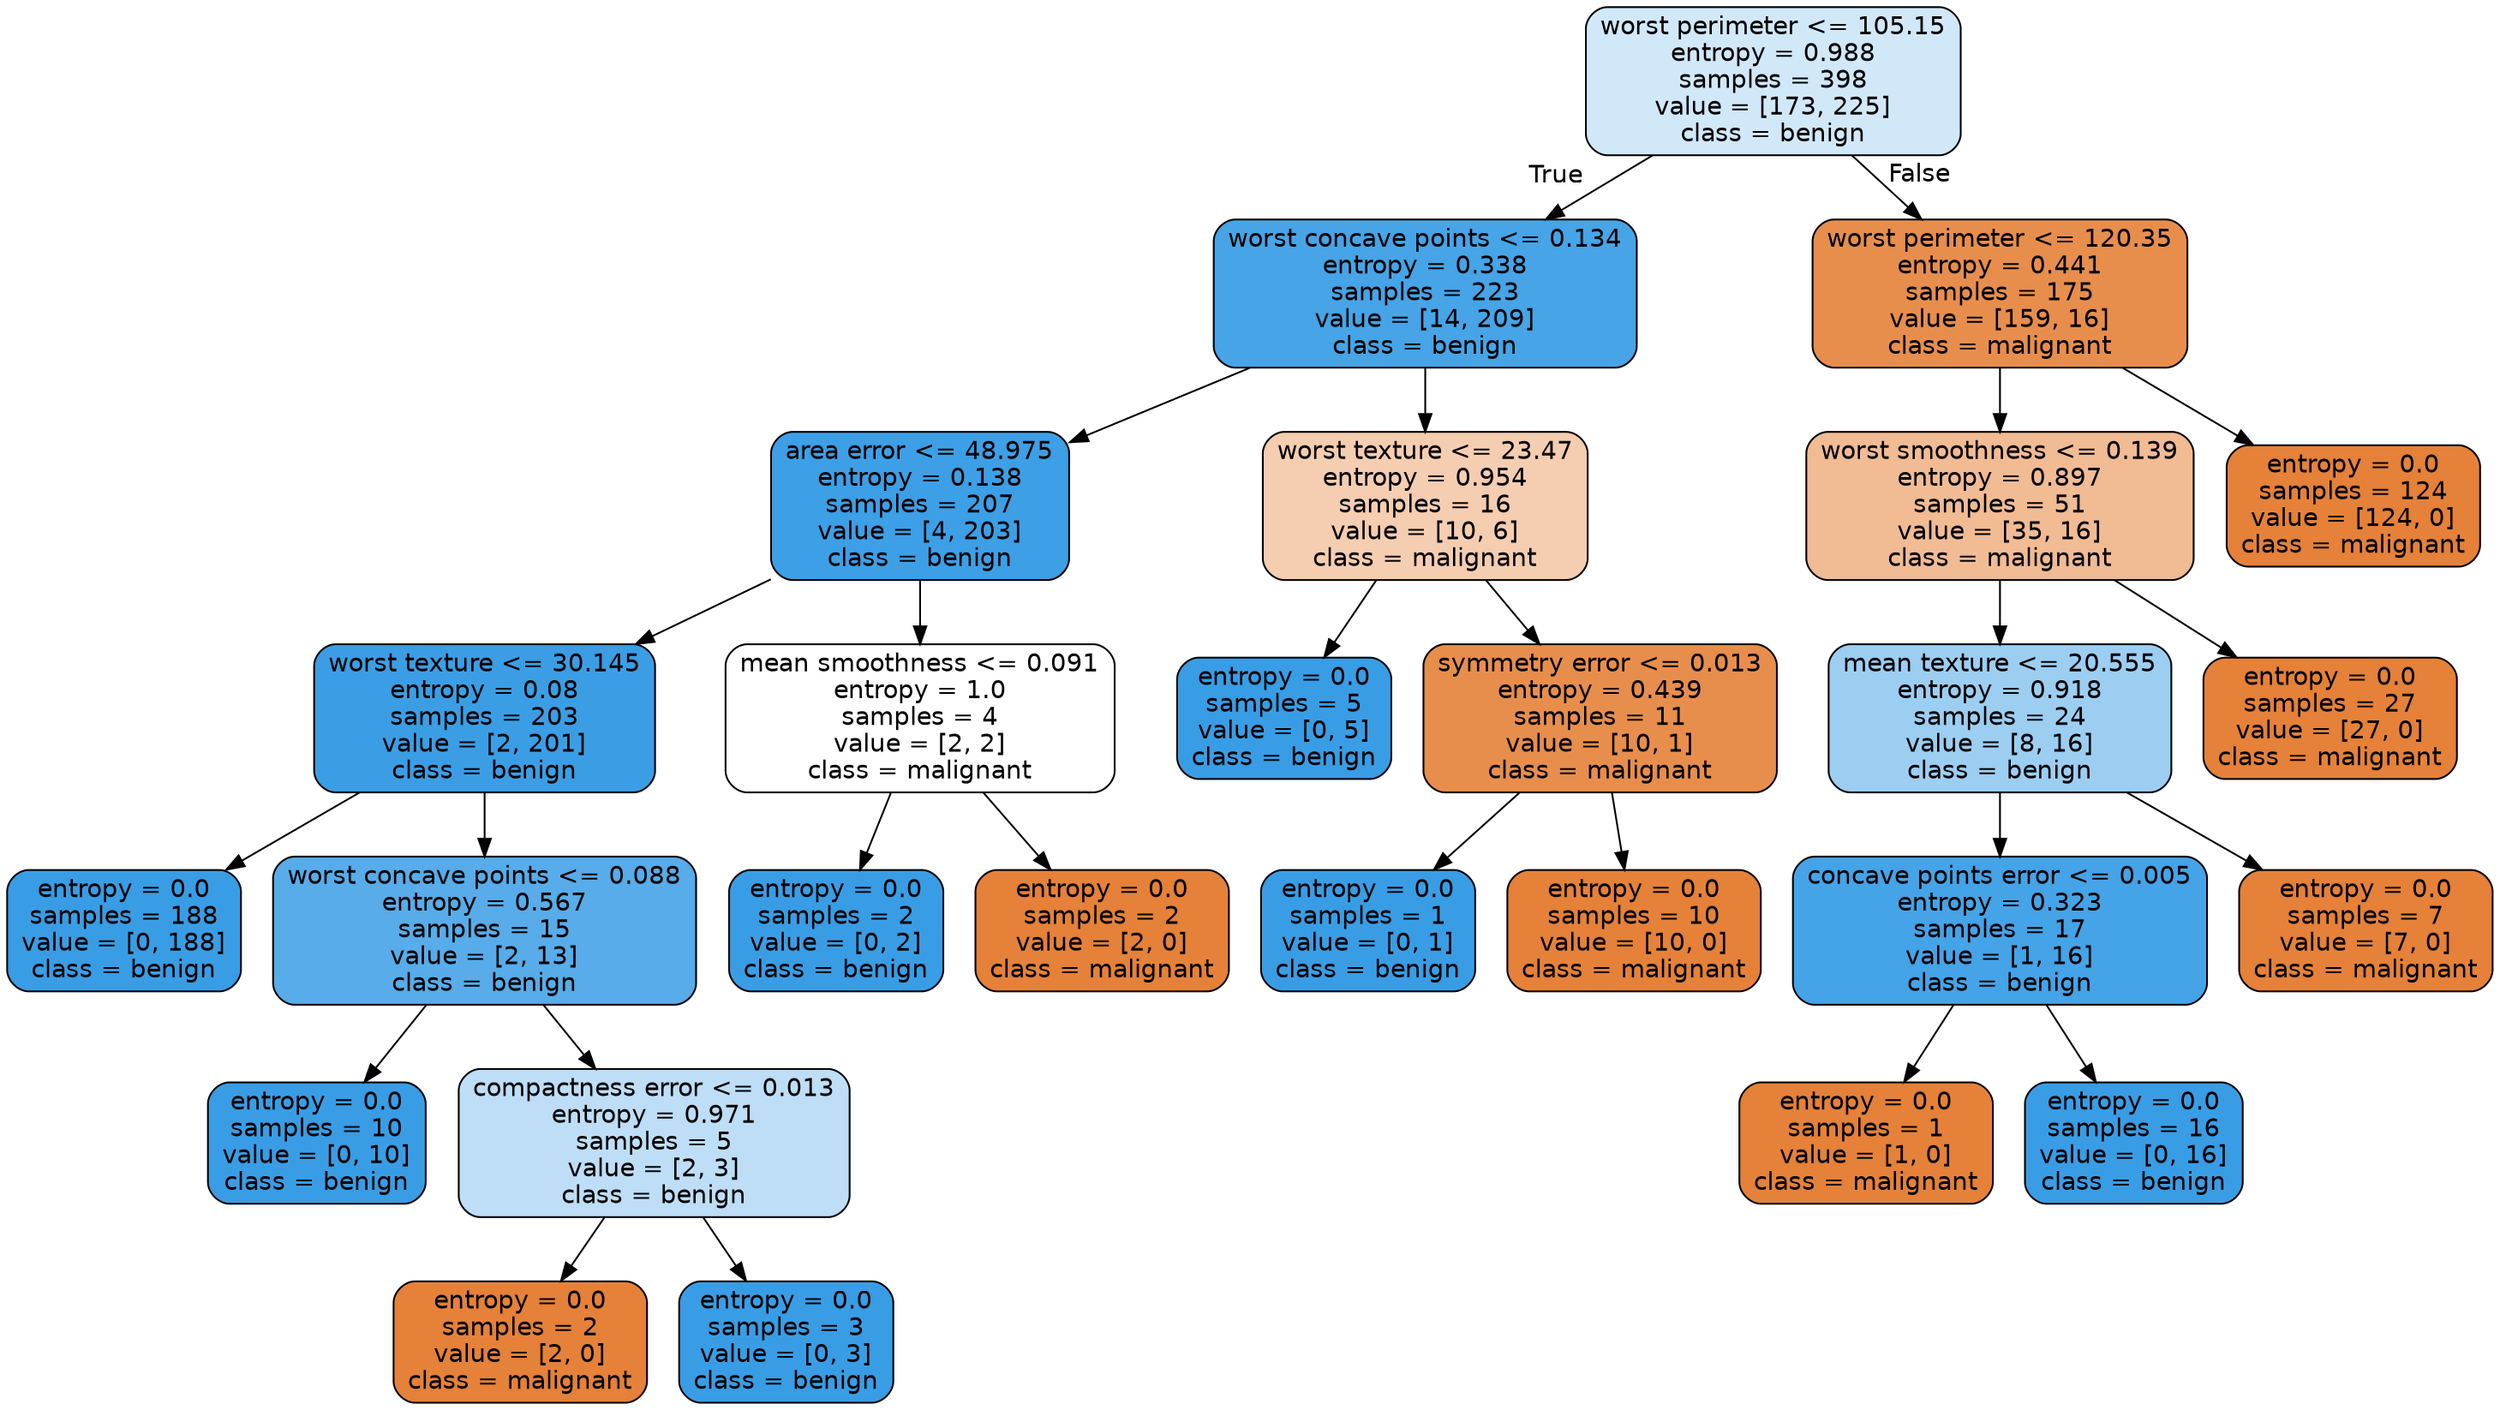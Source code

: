 digraph Tree {
node [shape=box, style="filled, rounded", color="black", fontname="helvetica"] ;
edge [fontname="helvetica"] ;
0 [label="worst perimeter <= 105.15\nentropy = 0.988\nsamples = 398\nvalue = [173, 225]\nclass = benign", fillcolor="#d1e8f9"] ;
1 [label="worst concave points <= 0.134\nentropy = 0.338\nsamples = 223\nvalue = [14, 209]\nclass = benign", fillcolor="#46a4e7"] ;
0 -> 1 [labeldistance=2.5, labelangle=45, headlabel="True"] ;
2 [label="area error <= 48.975\nentropy = 0.138\nsamples = 207\nvalue = [4, 203]\nclass = benign", fillcolor="#3d9fe6"] ;
1 -> 2 ;
3 [label="worst texture <= 30.145\nentropy = 0.08\nsamples = 203\nvalue = [2, 201]\nclass = benign", fillcolor="#3b9ee5"] ;
2 -> 3 ;
4 [label="entropy = 0.0\nsamples = 188\nvalue = [0, 188]\nclass = benign", fillcolor="#399de5"] ;
3 -> 4 ;
5 [label="worst concave points <= 0.088\nentropy = 0.567\nsamples = 15\nvalue = [2, 13]\nclass = benign", fillcolor="#57ace9"] ;
3 -> 5 ;
6 [label="entropy = 0.0\nsamples = 10\nvalue = [0, 10]\nclass = benign", fillcolor="#399de5"] ;
5 -> 6 ;
7 [label="compactness error <= 0.013\nentropy = 0.971\nsamples = 5\nvalue = [2, 3]\nclass = benign", fillcolor="#bddef6"] ;
5 -> 7 ;
8 [label="entropy = 0.0\nsamples = 2\nvalue = [2, 0]\nclass = malignant", fillcolor="#e58139"] ;
7 -> 8 ;
9 [label="entropy = 0.0\nsamples = 3\nvalue = [0, 3]\nclass = benign", fillcolor="#399de5"] ;
7 -> 9 ;
10 [label="mean smoothness <= 0.091\nentropy = 1.0\nsamples = 4\nvalue = [2, 2]\nclass = malignant", fillcolor="#ffffff"] ;
2 -> 10 ;
11 [label="entropy = 0.0\nsamples = 2\nvalue = [0, 2]\nclass = benign", fillcolor="#399de5"] ;
10 -> 11 ;
12 [label="entropy = 0.0\nsamples = 2\nvalue = [2, 0]\nclass = malignant", fillcolor="#e58139"] ;
10 -> 12 ;
13 [label="worst texture <= 23.47\nentropy = 0.954\nsamples = 16\nvalue = [10, 6]\nclass = malignant", fillcolor="#f5cdb0"] ;
1 -> 13 ;
14 [label="entropy = 0.0\nsamples = 5\nvalue = [0, 5]\nclass = benign", fillcolor="#399de5"] ;
13 -> 14 ;
15 [label="symmetry error <= 0.013\nentropy = 0.439\nsamples = 11\nvalue = [10, 1]\nclass = malignant", fillcolor="#e88e4d"] ;
13 -> 15 ;
16 [label="entropy = 0.0\nsamples = 1\nvalue = [0, 1]\nclass = benign", fillcolor="#399de5"] ;
15 -> 16 ;
17 [label="entropy = 0.0\nsamples = 10\nvalue = [10, 0]\nclass = malignant", fillcolor="#e58139"] ;
15 -> 17 ;
18 [label="worst perimeter <= 120.35\nentropy = 0.441\nsamples = 175\nvalue = [159, 16]\nclass = malignant", fillcolor="#e88e4d"] ;
0 -> 18 [labeldistance=2.5, labelangle=-45, headlabel="False"] ;
19 [label="worst smoothness <= 0.139\nentropy = 0.897\nsamples = 51\nvalue = [35, 16]\nclass = malignant", fillcolor="#f1bb94"] ;
18 -> 19 ;
20 [label="mean texture <= 20.555\nentropy = 0.918\nsamples = 24\nvalue = [8, 16]\nclass = benign", fillcolor="#9ccef2"] ;
19 -> 20 ;
21 [label="concave points error <= 0.005\nentropy = 0.323\nsamples = 17\nvalue = [1, 16]\nclass = benign", fillcolor="#45a3e7"] ;
20 -> 21 ;
22 [label="entropy = 0.0\nsamples = 1\nvalue = [1, 0]\nclass = malignant", fillcolor="#e58139"] ;
21 -> 22 ;
23 [label="entropy = 0.0\nsamples = 16\nvalue = [0, 16]\nclass = benign", fillcolor="#399de5"] ;
21 -> 23 ;
24 [label="entropy = 0.0\nsamples = 7\nvalue = [7, 0]\nclass = malignant", fillcolor="#e58139"] ;
20 -> 24 ;
25 [label="entropy = 0.0\nsamples = 27\nvalue = [27, 0]\nclass = malignant", fillcolor="#e58139"] ;
19 -> 25 ;
26 [label="entropy = 0.0\nsamples = 124\nvalue = [124, 0]\nclass = malignant", fillcolor="#e58139"] ;
18 -> 26 ;
}